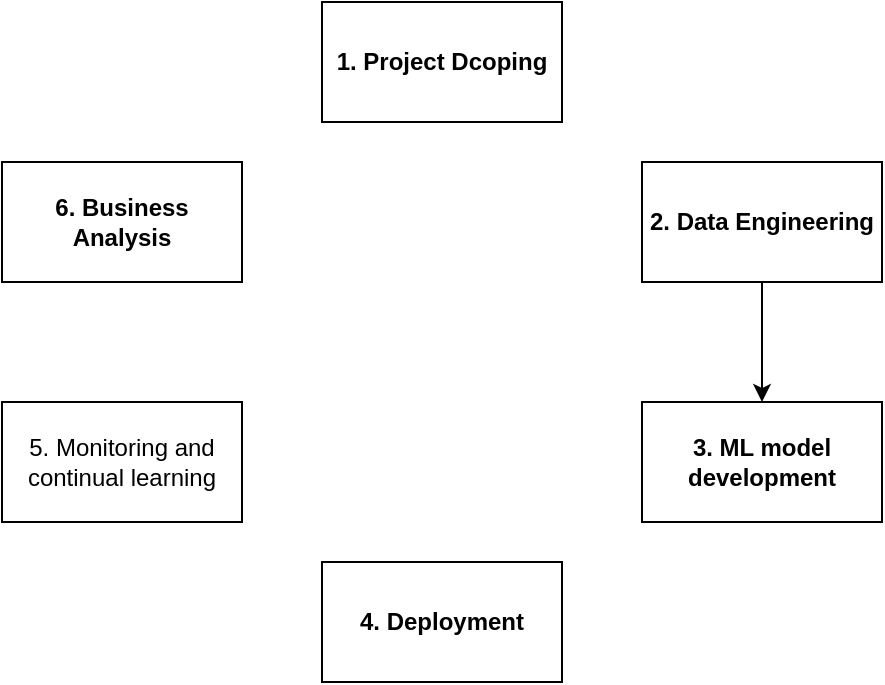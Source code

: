 <mxfile>
    <diagram id="A1ZgrSOrBBQZSEjRIwMT" name="Page-1">
        <mxGraphModel dx="732" dy="706" grid="1" gridSize="10" guides="1" tooltips="1" connect="1" arrows="1" fold="1" page="1" pageScale="1" pageWidth="850" pageHeight="1100" math="0" shadow="0">
            <root>
                <mxCell id="0"/>
                <mxCell id="1" parent="0"/>
                <mxCell id="2" value="1. Project Dcoping" style="rounded=0;whiteSpace=wrap;html=1;fontStyle=1" vertex="1" parent="1">
                    <mxGeometry x="280" y="200" width="120" height="60" as="geometry"/>
                </mxCell>
                <mxCell id="9" value="" style="edgeStyle=none;html=1;" edge="1" parent="1" source="3" target="4">
                    <mxGeometry relative="1" as="geometry"/>
                </mxCell>
                <mxCell id="3" value="2. Data Engineering" style="rounded=0;whiteSpace=wrap;html=1;fontStyle=1" vertex="1" parent="1">
                    <mxGeometry x="440" y="280" width="120" height="60" as="geometry"/>
                </mxCell>
                <mxCell id="4" value="3. ML model development" style="rounded=0;whiteSpace=wrap;html=1;fontStyle=1" vertex="1" parent="1">
                    <mxGeometry x="440" y="400" width="120" height="60" as="geometry"/>
                </mxCell>
                <mxCell id="5" value="4. Deployment" style="rounded=0;whiteSpace=wrap;html=1;fontStyle=1" vertex="1" parent="1">
                    <mxGeometry x="280" y="480" width="120" height="60" as="geometry"/>
                </mxCell>
                <mxCell id="6" value="5. Monitoring and continual learning" style="rounded=0;whiteSpace=wrap;html=1;" vertex="1" parent="1">
                    <mxGeometry x="120" y="400" width="120" height="60" as="geometry"/>
                </mxCell>
                <mxCell id="7" value="6. Business Analysis" style="rounded=0;whiteSpace=wrap;html=1;fontStyle=1" vertex="1" parent="1">
                    <mxGeometry x="120" y="280" width="120" height="60" as="geometry"/>
                </mxCell>
            </root>
        </mxGraphModel>
    </diagram>
</mxfile>